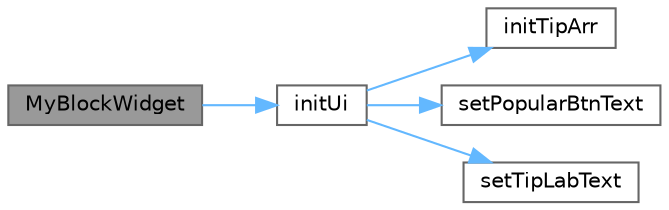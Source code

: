 digraph "MyBlockWidget"
{
 // LATEX_PDF_SIZE
  bgcolor="transparent";
  edge [fontname=Helvetica,fontsize=10,labelfontname=Helvetica,labelfontsize=10];
  node [fontname=Helvetica,fontsize=10,shape=box,height=0.2,width=0.4];
  rankdir="LR";
  Node1 [id="Node000001",label="MyBlockWidget",height=0.2,width=0.4,color="gray40", fillcolor="grey60", style="filled", fontcolor="black",tooltip="构造函数，初始化块状控件"];
  Node1 -> Node2 [id="edge1_Node000001_Node000002",color="steelblue1",style="solid",tooltip=" "];
  Node2 [id="Node000002",label="initUi",height=0.2,width=0.4,color="grey40", fillcolor="white", style="filled",URL="$class_my_block_widget.html#afba6e95967cc3eb25fd518f7bde6ec04",tooltip="初始化用户界面"];
  Node2 -> Node3 [id="edge2_Node000002_Node000003",color="steelblue1",style="solid",tooltip=" "];
  Node3 [id="Node000003",label="initTipArr",height=0.2,width=0.4,color="grey40", fillcolor="white", style="filled",URL="$class_my_block_widget.html#a2bef97c90552d5ef96434d5f034997e5",tooltip="初始化提示标签数组"];
  Node2 -> Node4 [id="edge3_Node000002_Node000004",color="steelblue1",style="solid",tooltip=" "];
  Node4 [id="Node000004",label="setPopularBtnText",height=0.2,width=0.4,color="grey40", fillcolor="white", style="filled",URL="$class_my_block_widget.html#ab51c0013f3aaa7f7291583f59a3370ac",tooltip="设置流行度按钮文本"];
  Node2 -> Node5 [id="edge4_Node000002_Node000005",color="steelblue1",style="solid",tooltip=" "];
  Node5 [id="Node000005",label="setTipLabText",height=0.2,width=0.4,color="grey40", fillcolor="white", style="filled",URL="$class_my_block_widget.html#a250d3097015de6ae0bddada45b9c5677",tooltip="设置提示标签文本"];
}
